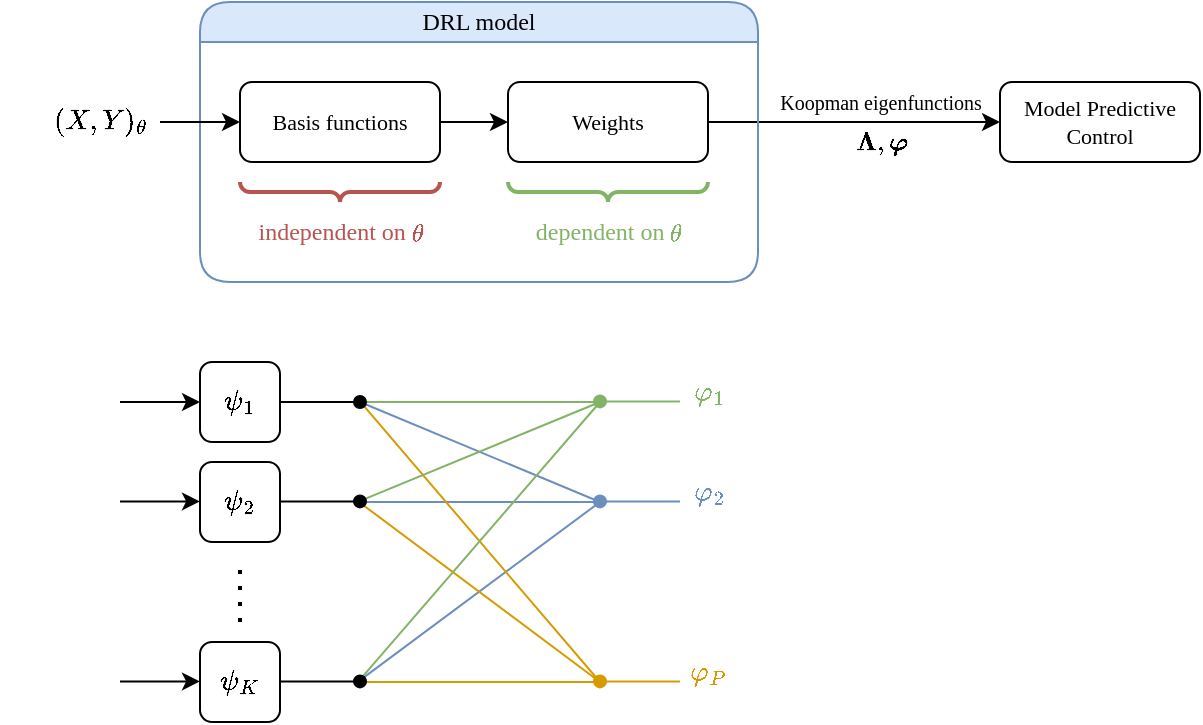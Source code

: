 <mxfile version="27.2.0">
  <diagram name="Page-1" id="kne6peY2nPMTJXlIG8h8">
    <mxGraphModel dx="815" dy="454" grid="1" gridSize="10" guides="1" tooltips="1" connect="1" arrows="1" fold="1" page="1" pageScale="1" pageWidth="827" pageHeight="583" math="1" shadow="0" adaptiveColors="auto">
      <root>
        <mxCell id="0" />
        <mxCell id="1" parent="0" />
        <mxCell id="DU7ztpAfhVa5KEGo_Qji-17" value="" style="endArrow=none;html=1;rounded=0;fillColor=#dae8fc;strokeColor=#6c8ebf;" edge="1" parent="1">
          <mxGeometry width="50" height="50" relative="1" as="geometry">
            <mxPoint x="240" y="300" as="sourcePoint" />
            <mxPoint x="360" y="350" as="targetPoint" />
          </mxGeometry>
        </mxCell>
        <mxCell id="DU7ztpAfhVa5KEGo_Qji-18" value="" style="endArrow=none;html=1;rounded=0;fillColor=#dae8fc;strokeColor=#6c8ebf;" edge="1" parent="1">
          <mxGeometry width="50" height="50" relative="1" as="geometry">
            <mxPoint x="239.5" y="350" as="sourcePoint" />
            <mxPoint x="360" y="350" as="targetPoint" />
          </mxGeometry>
        </mxCell>
        <mxCell id="DU7ztpAfhVa5KEGo_Qji-19" value="" style="endArrow=none;html=1;rounded=0;fillColor=#dae8fc;strokeColor=#6C8EBF;" edge="1" parent="1">
          <mxGeometry width="50" height="50" relative="1" as="geometry">
            <mxPoint x="239.25" y="439.71" as="sourcePoint" />
            <mxPoint x="360" y="350" as="targetPoint" />
          </mxGeometry>
        </mxCell>
        <mxCell id="DU7ztpAfhVa5KEGo_Qji-20" value="" style="endArrow=none;html=1;rounded=0;fillColor=#ffe6cc;strokeColor=#D79B00;" edge="1" parent="1">
          <mxGeometry width="50" height="50" relative="1" as="geometry">
            <mxPoint x="240" y="299.71" as="sourcePoint" />
            <mxPoint x="360" y="440" as="targetPoint" />
          </mxGeometry>
        </mxCell>
        <mxCell id="DU7ztpAfhVa5KEGo_Qji-21" value="" style="endArrow=none;html=1;rounded=0;fillColor=#ffe6cc;strokeColor=#d79b00;" edge="1" parent="1">
          <mxGeometry width="50" height="50" relative="1" as="geometry">
            <mxPoint x="239.5" y="350" as="sourcePoint" />
            <mxPoint x="360" y="440" as="targetPoint" />
          </mxGeometry>
        </mxCell>
        <mxCell id="DU7ztpAfhVa5KEGo_Qji-22" value="" style="endArrow=none;html=1;rounded=0;fillColor=#ffe6cc;strokeColor=#d79b00;" edge="1" parent="1">
          <mxGeometry width="50" height="50" relative="1" as="geometry">
            <mxPoint x="239.25" y="440" as="sourcePoint" />
            <mxPoint x="360" y="440" as="targetPoint" />
          </mxGeometry>
        </mxCell>
        <mxCell id="DU7ztpAfhVa5KEGo_Qji-14" value="" style="endArrow=none;html=1;rounded=0;fillColor=#d5e8d4;strokeColor=#82b366;" edge="1" parent="1">
          <mxGeometry width="50" height="50" relative="1" as="geometry">
            <mxPoint x="240" y="300" as="sourcePoint" />
            <mxPoint x="360" y="300" as="targetPoint" />
          </mxGeometry>
        </mxCell>
        <mxCell id="DU7ztpAfhVa5KEGo_Qji-15" value="" style="endArrow=none;html=1;rounded=0;fillColor=#d5e8d4;strokeColor=#82b366;" edge="1" parent="1">
          <mxGeometry width="50" height="50" relative="1" as="geometry">
            <mxPoint x="239.5" y="349.71" as="sourcePoint" />
            <mxPoint x="360" y="300" as="targetPoint" />
          </mxGeometry>
        </mxCell>
        <mxCell id="DU7ztpAfhVa5KEGo_Qji-16" value="" style="endArrow=none;html=1;rounded=0;fillColor=#d5e8d4;strokeColor=#82B366;" edge="1" parent="1">
          <mxGeometry width="50" height="50" relative="1" as="geometry">
            <mxPoint x="239.25" y="439.71" as="sourcePoint" />
            <mxPoint x="360" y="300" as="targetPoint" />
          </mxGeometry>
        </mxCell>
        <mxCell id="L4Gs1HaFy1u3a11CzFIE-5" style="edgeStyle=orthogonalEdgeStyle;rounded=1;orthogonalLoop=1;jettySize=auto;html=1;exitX=1;exitY=0.5;exitDx=0;exitDy=0;entryX=0;entryY=0.5;entryDx=0;entryDy=0;" parent="1" source="L4Gs1HaFy1u3a11CzFIE-2" target="L4Gs1HaFy1u3a11CzFIE-3" edge="1">
          <mxGeometry relative="1" as="geometry" />
        </mxCell>
        <mxCell id="L4Gs1HaFy1u3a11CzFIE-14" value="Koopman eigenfunctions" style="edgeLabel;html=1;align=center;verticalAlign=middle;resizable=0;points=[];rounded=1;fontFamily=Ubuntu;fontSize=10;" parent="L4Gs1HaFy1u3a11CzFIE-5" vertex="1" connectable="0">
          <mxGeometry x="-0.154" relative="1" as="geometry">
            <mxPoint x="24" y="-10" as="offset" />
          </mxGeometry>
        </mxCell>
        <mxCell id="L4Gs1HaFy1u3a11CzFIE-15" value="\(\boldsymbol{\Lambda}, \boldsymbol{\varphi}\)" style="edgeLabel;html=1;align=center;verticalAlign=middle;resizable=0;points=[];rounded=1;" parent="L4Gs1HaFy1u3a11CzFIE-5" vertex="1" connectable="0">
          <mxGeometry x="0.074" y="-2" relative="1" as="geometry">
            <mxPoint x="8" y="8" as="offset" />
          </mxGeometry>
        </mxCell>
        <mxCell id="L4Gs1HaFy1u3a11CzFIE-3" value="Model Predictive Control" style="rounded=1;whiteSpace=wrap;html=1;fontFamily=Ubuntu;fontSize=11;" parent="1" vertex="1">
          <mxGeometry x="560" y="140" width="100" height="40" as="geometry" />
        </mxCell>
        <mxCell id="L4Gs1HaFy1u3a11CzFIE-7" value="&lt;span style=&quot;font-weight: normal; line-height: 100%;&quot;&gt;&lt;font&gt;DRL model&lt;/font&gt;&lt;/span&gt;" style="swimlane;whiteSpace=wrap;html=1;rounded=1;arcSize=25;startSize=20;fillColor=#dae8fc;strokeColor=#6c8ebf;align=center;fontFamily=Ubuntu;" parent="1" vertex="1">
          <mxGeometry x="160" y="100" width="279" height="140" as="geometry">
            <mxRectangle x="160" y="100" width="130" height="30" as="alternateBounds" />
          </mxGeometry>
        </mxCell>
        <mxCell id="L4Gs1HaFy1u3a11CzFIE-1" value="Basis functions" style="rounded=1;whiteSpace=wrap;html=1;fontFamily=Ubuntu;fontSize=11;" parent="L4Gs1HaFy1u3a11CzFIE-7" vertex="1">
          <mxGeometry x="20" y="40" width="100" height="40" as="geometry" />
        </mxCell>
        <mxCell id="L4Gs1HaFy1u3a11CzFIE-2" value="Weights" style="rounded=1;whiteSpace=wrap;html=1;fontFamily=Ubuntu;fontSize=11;" parent="L4Gs1HaFy1u3a11CzFIE-7" vertex="1">
          <mxGeometry x="154" y="40" width="100" height="40" as="geometry" />
        </mxCell>
        <mxCell id="L4Gs1HaFy1u3a11CzFIE-4" style="edgeStyle=orthogonalEdgeStyle;rounded=1;orthogonalLoop=1;jettySize=auto;html=1;exitX=1;exitY=0.5;exitDx=0;exitDy=0;entryX=0;entryY=0.5;entryDx=0;entryDy=0;fontFamily=Ubuntu;" parent="L4Gs1HaFy1u3a11CzFIE-7" source="L4Gs1HaFy1u3a11CzFIE-1" target="L4Gs1HaFy1u3a11CzFIE-2" edge="1">
          <mxGeometry relative="1" as="geometry" />
        </mxCell>
        <mxCell id="L4Gs1HaFy1u3a11CzFIE-8" value="" style="verticalLabelPosition=bottom;shadow=0;dashed=0;align=center;html=1;verticalAlign=top;strokeWidth=2;shape=mxgraph.mockup.markup.curlyBrace;whiteSpace=wrap;direction=west;rounded=1;fontFamily=Ubuntu;fillColor=none;strokeColor=#B85450;" parent="L4Gs1HaFy1u3a11CzFIE-7" vertex="1">
          <mxGeometry x="20" y="90" width="100" height="10" as="geometry" />
        </mxCell>
        <mxCell id="L4Gs1HaFy1u3a11CzFIE-9" value="&lt;font face=&quot;Ubuntu&quot;&gt;independent on \(\theta\)&lt;/font&gt;" style="text;html=1;align=center;verticalAlign=middle;resizable=0;points=[];autosize=1;strokeColor=none;fillColor=none;fontColor=light-dark(#B85450,#EDEDED);" parent="L4Gs1HaFy1u3a11CzFIE-7" vertex="1">
          <mxGeometry x="-10" y="100" width="160" height="30" as="geometry" />
        </mxCell>
        <mxCell id="L4Gs1HaFy1u3a11CzFIE-12" value="" style="verticalLabelPosition=bottom;shadow=0;dashed=0;align=center;html=1;verticalAlign=top;strokeWidth=2;shape=mxgraph.mockup.markup.curlyBrace;whiteSpace=wrap;direction=west;rounded=1;fontFamily=Ubuntu;fillColor=#d5e8d4;strokeColor=#82b366;" parent="L4Gs1HaFy1u3a11CzFIE-7" vertex="1">
          <mxGeometry x="154" y="90" width="100" height="10" as="geometry" />
        </mxCell>
        <mxCell id="L4Gs1HaFy1u3a11CzFIE-13" value="&lt;font face=&quot;Ubuntu&quot;&gt;dependent on \(\theta\)&lt;/font&gt;" style="text;html=1;align=center;verticalAlign=middle;resizable=0;points=[];autosize=1;strokeColor=none;fillColor=none;fontColor=light-dark(#82B366,#EDEDED);" parent="L4Gs1HaFy1u3a11CzFIE-7" vertex="1">
          <mxGeometry x="129" y="100" width="150" height="30" as="geometry" />
        </mxCell>
        <mxCell id="L4Gs1HaFy1u3a11CzFIE-16" value="\((X,Y)_\theta\)" style="text;align=center;verticalAlign=middle;resizable=0;points=[];autosize=1;strokeColor=none;fillColor=none;html=1;textShadow=0;labelBorderColor=none;" parent="1" vertex="1">
          <mxGeometry x="60" y="145" width="100" height="30" as="geometry" />
        </mxCell>
        <mxCell id="L4Gs1HaFy1u3a11CzFIE-18" value="" style="endArrow=classic;html=1;rounded=1;entryX=0;entryY=0.5;entryDx=0;entryDy=0;" parent="1" target="L4Gs1HaFy1u3a11CzFIE-1" edge="1">
          <mxGeometry width="50" height="50" relative="1" as="geometry">
            <mxPoint x="140" y="160" as="sourcePoint" />
            <mxPoint x="190" y="130" as="targetPoint" />
          </mxGeometry>
        </mxCell>
        <mxCell id="DU7ztpAfhVa5KEGo_Qji-1" value="\(\psi_1\)" style="rounded=1;whiteSpace=wrap;html=1;" vertex="1" parent="1">
          <mxGeometry x="160" y="280" width="40" height="40" as="geometry" />
        </mxCell>
        <mxCell id="DU7ztpAfhVa5KEGo_Qji-2" value="\(\psi_2\)" style="rounded=1;whiteSpace=wrap;html=1;" vertex="1" parent="1">
          <mxGeometry x="160" y="330" width="40" height="40" as="geometry" />
        </mxCell>
        <mxCell id="DU7ztpAfhVa5KEGo_Qji-3" value="" style="endArrow=classic;html=1;rounded=0;" edge="1" parent="1">
          <mxGeometry width="50" height="50" relative="1" as="geometry">
            <mxPoint x="120" y="300" as="sourcePoint" />
            <mxPoint x="160" y="300" as="targetPoint" />
          </mxGeometry>
        </mxCell>
        <mxCell id="DU7ztpAfhVa5KEGo_Qji-4" value="" style="endArrow=classic;html=1;rounded=0;" edge="1" parent="1">
          <mxGeometry width="50" height="50" relative="1" as="geometry">
            <mxPoint x="120" y="349.71" as="sourcePoint" />
            <mxPoint x="160" y="349.71" as="targetPoint" />
          </mxGeometry>
        </mxCell>
        <mxCell id="DU7ztpAfhVa5KEGo_Qji-5" value="\(\psi_K\)" style="rounded=1;whiteSpace=wrap;html=1;" vertex="1" parent="1">
          <mxGeometry x="160" y="420" width="40" height="40" as="geometry" />
        </mxCell>
        <mxCell id="DU7ztpAfhVa5KEGo_Qji-6" value="" style="endArrow=classic;html=1;rounded=0;" edge="1" parent="1">
          <mxGeometry width="50" height="50" relative="1" as="geometry">
            <mxPoint x="120" y="439.71" as="sourcePoint" />
            <mxPoint x="160" y="439.71" as="targetPoint" />
          </mxGeometry>
        </mxCell>
        <mxCell id="DU7ztpAfhVa5KEGo_Qji-7" value="" style="endArrow=none;dashed=1;html=1;dashPattern=1 3;strokeWidth=2;rounded=0;startSize=4;endSize=9;sourcePerimeterSpacing=8;jumpSize=5;" edge="1" parent="1">
          <mxGeometry width="50" height="50" relative="1" as="geometry">
            <mxPoint x="180" y="410" as="sourcePoint" />
            <mxPoint x="180" y="380" as="targetPoint" />
          </mxGeometry>
        </mxCell>
        <mxCell id="DU7ztpAfhVa5KEGo_Qji-8" value="" style="endArrow=oval;html=1;rounded=0;endFill=1;" edge="1" parent="1">
          <mxGeometry width="50" height="50" relative="1" as="geometry">
            <mxPoint x="200" y="300" as="sourcePoint" />
            <mxPoint x="240" y="300" as="targetPoint" />
          </mxGeometry>
        </mxCell>
        <mxCell id="DU7ztpAfhVa5KEGo_Qji-9" value="" style="endArrow=oval;html=1;rounded=0;endFill=1;" edge="1" parent="1">
          <mxGeometry width="50" height="50" relative="1" as="geometry">
            <mxPoint x="200" y="349.71" as="sourcePoint" />
            <mxPoint x="240" y="349.71" as="targetPoint" />
          </mxGeometry>
        </mxCell>
        <mxCell id="DU7ztpAfhVa5KEGo_Qji-10" value="" style="endArrow=oval;html=1;rounded=0;endFill=1;" edge="1" parent="1">
          <mxGeometry width="50" height="50" relative="1" as="geometry">
            <mxPoint x="200" y="439.71" as="sourcePoint" />
            <mxPoint x="240" y="439.71" as="targetPoint" />
          </mxGeometry>
        </mxCell>
        <mxCell id="DU7ztpAfhVa5KEGo_Qji-11" value="" style="endArrow=oval;html=1;rounded=0;endFill=1;fillColor=#d5e8d4;strokeColor=#82b366;" edge="1" parent="1">
          <mxGeometry width="50" height="50" relative="1" as="geometry">
            <mxPoint x="400" y="299.71" as="sourcePoint" />
            <mxPoint x="360" y="299.71" as="targetPoint" />
          </mxGeometry>
        </mxCell>
        <mxCell id="DU7ztpAfhVa5KEGo_Qji-12" value="" style="endArrow=oval;html=1;rounded=0;endFill=1;fillColor=#dae8fc;strokeColor=#6c8ebf;" edge="1" parent="1">
          <mxGeometry width="50" height="50" relative="1" as="geometry">
            <mxPoint x="400" y="349.71" as="sourcePoint" />
            <mxPoint x="360" y="349.71" as="targetPoint" />
          </mxGeometry>
        </mxCell>
        <mxCell id="DU7ztpAfhVa5KEGo_Qji-13" value="" style="endArrow=oval;html=1;rounded=0;endFill=1;fillColor=#ffe6cc;strokeColor=#d79b00;" edge="1" parent="1">
          <mxGeometry width="50" height="50" relative="1" as="geometry">
            <mxPoint x="400" y="439.71" as="sourcePoint" />
            <mxPoint x="360" y="439.71" as="targetPoint" />
          </mxGeometry>
        </mxCell>
        <mxCell id="DU7ztpAfhVa5KEGo_Qji-23" value="\(\varphi_1\)" style="text;html=1;align=center;verticalAlign=middle;resizable=0;points=[];autosize=1;strokeColor=none;fillColor=none;fontColor=#82B366;" vertex="1" parent="1">
          <mxGeometry x="374" y="280" width="80" height="30" as="geometry" />
        </mxCell>
        <mxCell id="DU7ztpAfhVa5KEGo_Qji-24" value="\(\varphi_2\)" style="text;html=1;align=center;verticalAlign=middle;resizable=0;points=[];autosize=1;strokeColor=none;fillColor=none;fontColor=#6C8EBF;" vertex="1" parent="1">
          <mxGeometry x="374" y="330" width="80" height="30" as="geometry" />
        </mxCell>
        <mxCell id="DU7ztpAfhVa5KEGo_Qji-25" value="\(\varphi_P\)" style="text;html=1;align=center;verticalAlign=middle;resizable=0;points=[];autosize=1;strokeColor=none;fillColor=none;fontColor=#D79B00;" vertex="1" parent="1">
          <mxGeometry x="374" y="420" width="80" height="30" as="geometry" />
        </mxCell>
      </root>
    </mxGraphModel>
  </diagram>
</mxfile>
